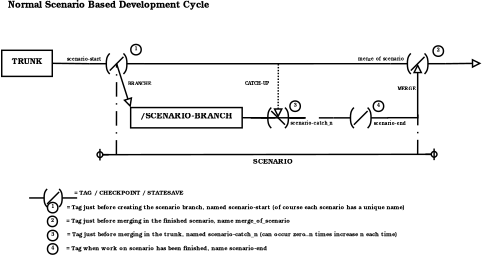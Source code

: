 <?xml version="1.0" encoding="UTF-8"?>
<dia:diagram xmlns:dia="http://www.lysator.liu.se/~alla/dia/"><dia:layer name="Background" visible="true"><dia:object type="Standard - Line" version="0" id="O0"><dia:attribute name="obj_pos"><dia:point val="1.826,4.96"/></dia:attribute><dia:attribute name="obj_bb"><dia:rectangle val="1.776,4.91;4.423,5.037"/></dia:attribute><dia:attribute name="conn_endpoints"><dia:point val="1.826,4.96"/><dia:point val="4.372,4.986"/></dia:attribute><dia:attribute name="numcp"><dia:int val="1"/></dia:attribute><dia:attribute name="line_width"><dia:real val="0.1"/></dia:attribute><dia:connections><dia:connection handle="0" to="O4" connection="8"/><dia:connection handle="1" to="O3" connection="0"/></dia:connections></dia:object><dia:object type="Standard - Line" version="0" id="O1"><dia:attribute name="obj_pos"><dia:point val="7.232,8.01"/></dia:attribute><dia:attribute name="obj_bb"><dia:rectangle val="6.2,4.924;7.723,8.21"/></dia:attribute><dia:attribute name="conn_endpoints"><dia:point val="7.232,8.01"/><dia:point val="6.263,4.986"/></dia:attribute><dia:attribute name="numcp"><dia:int val="1"/></dia:attribute><dia:attribute name="line_width"><dia:real val="0.1"/></dia:attribute><dia:attribute name="start_arrow"><dia:enum val="2"/></dia:attribute><dia:attribute name="start_arrow_length"><dia:real val="0.5"/></dia:attribute><dia:attribute name="start_arrow_width"><dia:real val="0.5"/></dia:attribute><dia:connections><dia:connection handle="0" to="O5" connection="0"/><dia:connection handle="1" to="O3" connection="2"/></dia:connections></dia:object><dia:object type="Standard - Line" version="0" id="O2"><dia:attribute name="obj_pos"><dia:point val="8.154,4.986"/></dia:attribute><dia:attribute name="obj_bb"><dia:rectangle val="8.104,4.935;25.19,5.037"/></dia:attribute><dia:attribute name="conn_endpoints"><dia:point val="8.154,4.986"/><dia:point val="25.14,4.985"/></dia:attribute><dia:attribute name="numcp"><dia:int val="10"/></dia:attribute><dia:attribute name="line_width"><dia:real val="0.1"/></dia:attribute><dia:connections><dia:connection handle="0" to="O3" connection="1"/><dia:connection handle="1" to="O13" connection="0"/></dia:connections></dia:object><dia:object type="LADDER - outnot" version="0" id="O3"><dia:attribute name="obj_pos"><dia:point val="4.372,2.15"/></dia:attribute><dia:attribute name="obj_bb"><dia:rectangle val="4.322,2.1;8.204,5.982"/></dia:attribute><dia:attribute name="elem_corner"><dia:point val="4.372,2.15"/></dia:attribute><dia:attribute name="elem_width"><dia:real val="3.781"/></dia:attribute><dia:attribute name="elem_height"><dia:real val="3.781"/></dia:attribute><dia:attribute name="border_width"><dia:real val="0.1"/></dia:attribute><dia:attribute name="show_background"><dia:boolean val="true"/></dia:attribute><dia:attribute name="flip_horizontal"><dia:boolean val="false"/></dia:attribute><dia:attribute name="flip_vertical"><dia:boolean val="false"/></dia:attribute><dia:attribute name="padding"><dia:real val="0.354"/></dia:attribute><dia:attribute name="text"><dia:composite type="text"><dia:attribute name="string"><dia:string>##</dia:string></dia:attribute><dia:attribute name="font"><dia:font name="Bookman-Demi"/></dia:attribute><dia:attribute name="height"><dia:real val="0.6"/></dia:attribute><dia:attribute name="pos"><dia:point val="6.263,3.701"/></dia:attribute><dia:attribute name="color"><dia:color val="#000000"/></dia:attribute><dia:attribute name="alignment"><dia:enum val="1"/></dia:attribute></dia:composite></dia:attribute></dia:object><dia:object type="Flowchart - Box" version="0" id="O4"><dia:attribute name="obj_pos"><dia:point val="-1.661,4.06"/></dia:attribute><dia:attribute name="obj_bb"><dia:rectangle val="-1.711,4.01;1.876,5.91"/></dia:attribute><dia:attribute name="elem_corner"><dia:point val="-1.661,4.06"/></dia:attribute><dia:attribute name="elem_width"><dia:real val="3.487"/></dia:attribute><dia:attribute name="elem_height"><dia:real val="1.8"/></dia:attribute><dia:attribute name="border_width"><dia:real val="0.1"/></dia:attribute><dia:attribute name="show_background"><dia:boolean val="true"/></dia:attribute><dia:attribute name="padding"><dia:real val="0.5"/></dia:attribute><dia:attribute name="text"><dia:composite type="text"><dia:attribute name="string"><dia:string>#TRUNK#</dia:string></dia:attribute><dia:attribute name="font"><dia:font name="Bookman-Demi"/></dia:attribute><dia:attribute name="height"><dia:real val="0.7"/></dia:attribute><dia:attribute name="pos"><dia:point val="0.083,5.17"/></dia:attribute><dia:attribute name="color"><dia:color val="#000000"/></dia:attribute><dia:attribute name="alignment"><dia:enum val="1"/></dia:attribute></dia:composite></dia:attribute></dia:object><dia:object type="Flowchart - Box" version="0" id="O5"><dia:attribute name="obj_pos"><dia:point val="7.232,8.01"/></dia:attribute><dia:attribute name="obj_bb"><dia:rectangle val="7.182,7.96;14.973,9.46"/></dia:attribute><dia:attribute name="elem_corner"><dia:point val="7.232,8.01"/></dia:attribute><dia:attribute name="elem_width"><dia:real val="7.692"/></dia:attribute><dia:attribute name="elem_height"><dia:real val="1.4"/></dia:attribute><dia:attribute name="border_width"><dia:real val="0.1"/></dia:attribute><dia:attribute name="show_background"><dia:boolean val="true"/></dia:attribute><dia:attribute name="padding"><dia:real val="0.3"/></dia:attribute><dia:attribute name="text"><dia:composite type="text"><dia:attribute name="string"><dia:string>#/SCENARIO-BRANCH#</dia:string></dia:attribute><dia:attribute name="font"><dia:font name="Bookman-Demi"/></dia:attribute><dia:attribute name="height"><dia:real val="0.7"/></dia:attribute><dia:attribute name="pos"><dia:point val="11.078,8.92"/></dia:attribute><dia:attribute name="color"><dia:color val="#000000"/></dia:attribute><dia:attribute name="alignment"><dia:enum val="1"/></dia:attribute></dia:composite></dia:attribute></dia:object><dia:object type="LADDER - outnot" version="0" id="O6"><dia:attribute name="obj_pos"><dia:point val="15.514,5.885"/></dia:attribute><dia:attribute name="obj_bb"><dia:rectangle val="15.464,5.835;19.345,9.716"/></dia:attribute><dia:attribute name="elem_corner"><dia:point val="15.514,5.885"/></dia:attribute><dia:attribute name="elem_width"><dia:real val="3.781"/></dia:attribute><dia:attribute name="elem_height"><dia:real val="3.781"/></dia:attribute><dia:attribute name="border_width"><dia:real val="0.1"/></dia:attribute><dia:attribute name="show_background"><dia:boolean val="true"/></dia:attribute><dia:attribute name="flip_horizontal"><dia:boolean val="true"/></dia:attribute><dia:attribute name="flip_vertical"><dia:boolean val="false"/></dia:attribute><dia:attribute name="padding"><dia:real val="0.354"/></dia:attribute><dia:attribute name="text"><dia:composite type="text"><dia:attribute name="string"><dia:string>##</dia:string></dia:attribute><dia:attribute name="font"><dia:font name="Bookman-Demi"/></dia:attribute><dia:attribute name="height"><dia:real val="0.6"/></dia:attribute><dia:attribute name="pos"><dia:point val="17.404,7.436"/></dia:attribute><dia:attribute name="color"><dia:color val="#000000"/></dia:attribute><dia:attribute name="alignment"><dia:enum val="1"/></dia:attribute></dia:composite></dia:attribute></dia:object><dia:object type="Standard - Line" version="0" id="O7"><dia:attribute name="obj_pos"><dia:point val="19.295,8.721"/></dia:attribute><dia:attribute name="obj_bb"><dia:rectangle val="14.873,8.66;19.345,8.771"/></dia:attribute><dia:attribute name="conn_endpoints"><dia:point val="19.295,8.721"/><dia:point val="14.923,8.71"/></dia:attribute><dia:attribute name="numcp"><dia:int val="1"/></dia:attribute><dia:attribute name="line_width"><dia:real val="0.1"/></dia:attribute><dia:connections><dia:connection handle="0" to="O6" connection="0"/><dia:connection handle="1" to="O5" connection="8"/></dia:connections></dia:object><dia:object type="LADDER - outnot" version="0" id="O8"><dia:attribute name="obj_pos"><dia:point val="21.214,5.885"/></dia:attribute><dia:attribute name="obj_bb"><dia:rectangle val="21.164,5.835;25.045,9.716"/></dia:attribute><dia:attribute name="elem_corner"><dia:point val="21.214,5.885"/></dia:attribute><dia:attribute name="elem_width"><dia:real val="3.781"/></dia:attribute><dia:attribute name="elem_height"><dia:real val="3.781"/></dia:attribute><dia:attribute name="border_width"><dia:real val="0.1"/></dia:attribute><dia:attribute name="show_background"><dia:boolean val="true"/></dia:attribute><dia:attribute name="flip_horizontal"><dia:boolean val="false"/></dia:attribute><dia:attribute name="flip_vertical"><dia:boolean val="false"/></dia:attribute><dia:attribute name="padding"><dia:real val="0.354"/></dia:attribute><dia:attribute name="text"><dia:composite type="text"><dia:attribute name="string"><dia:string>##</dia:string></dia:attribute><dia:attribute name="font"><dia:font name="Bookman-Demi"/></dia:attribute><dia:attribute name="height"><dia:real val="0.6"/></dia:attribute><dia:attribute name="pos"><dia:point val="23.104,7.436"/></dia:attribute><dia:attribute name="color"><dia:color val="#000000"/></dia:attribute><dia:attribute name="alignment"><dia:enum val="1"/></dia:attribute></dia:composite></dia:attribute></dia:object><dia:object type="Standard - Line" version="0" id="O9"><dia:attribute name="obj_pos"><dia:point val="21.214,8.721"/></dia:attribute><dia:attribute name="obj_bb"><dia:rectangle val="15.464,8.671;21.264,8.771"/></dia:attribute><dia:attribute name="conn_endpoints"><dia:point val="21.214,8.721"/><dia:point val="15.514,8.721"/></dia:attribute><dia:attribute name="numcp"><dia:int val="1"/></dia:attribute><dia:attribute name="line_width"><dia:real val="0.1"/></dia:attribute><dia:attribute name="line_style"><dia:enum val="1"/></dia:attribute><dia:connections><dia:connection handle="0" to="O8" connection="0"/><dia:connection handle="1" to="O6" connection="1"/></dia:connections></dia:object><dia:object type="Standard - Text" version="0" id="O10"><dia:attribute name="obj_pos"><dia:point val="17.047,11.88"/></dia:attribute><dia:attribute name="obj_bb"><dia:rectangle val="15.493,11.35;18.651,12.1"/></dia:attribute><dia:attribute name="text"><dia:composite type="text"><dia:attribute name="string"><dia:string>#SCENARIO#</dia:string></dia:attribute><dia:attribute name="font"><dia:font name="Bookman-Demi"/></dia:attribute><dia:attribute name="height"><dia:real val="0.6"/></dia:attribute><dia:attribute name="pos"><dia:point val="17.047,11.88"/></dia:attribute><dia:attribute name="color"><dia:color val="#000000"/></dia:attribute><dia:attribute name="alignment"><dia:enum val="1"/></dia:attribute></dia:composite></dia:attribute></dia:object><dia:object type="Standard - Line" version="0" id="O11"><dia:attribute name="obj_pos"><dia:point val="6.249,11.258"/></dia:attribute><dia:attribute name="obj_bb"><dia:rectangle val="6.199,4.936;6.313,11.309"/></dia:attribute><dia:attribute name="conn_endpoints"><dia:point val="6.249,11.258"/><dia:point val="6.263,4.986"/></dia:attribute><dia:attribute name="numcp"><dia:int val="7"/></dia:attribute><dia:attribute name="line_width"><dia:real val="0.1"/></dia:attribute><dia:attribute name="line_style"><dia:enum val="2"/></dia:attribute><dia:connections><dia:connection handle="0" to="O18" connection="0"/><dia:connection handle="1" to="O3" connection="2"/></dia:connections></dia:object><dia:object type="Standard - Line" version="0" id="O12"><dia:attribute name="obj_pos"><dia:point val="27.029,11.236"/></dia:attribute><dia:attribute name="obj_bb"><dia:rectangle val="26.979,8.435;27.089,11.287"/></dia:attribute><dia:attribute name="conn_endpoints"><dia:point val="27.029,11.236"/><dia:point val="27.039,8.485"/></dia:attribute><dia:attribute name="numcp"><dia:int val="1"/></dia:attribute><dia:attribute name="line_width"><dia:real val="0.1"/></dia:attribute><dia:attribute name="line_style"><dia:enum val="2"/></dia:attribute><dia:connections><dia:connection handle="0" to="O18" connection="15"/></dia:connections></dia:object><dia:object type="LADDER - outnot" version="0" id="O13"><dia:attribute name="obj_pos"><dia:point val="25.14,2.149"/></dia:attribute><dia:attribute name="obj_bb"><dia:rectangle val="25.09,2.099;28.971,5.98"/></dia:attribute><dia:attribute name="elem_corner"><dia:point val="25.14,2.149"/></dia:attribute><dia:attribute name="elem_width"><dia:real val="3.781"/></dia:attribute><dia:attribute name="elem_height"><dia:real val="3.781"/></dia:attribute><dia:attribute name="border_width"><dia:real val="0.1"/></dia:attribute><dia:attribute name="show_background"><dia:boolean val="true"/></dia:attribute><dia:attribute name="flip_horizontal"><dia:boolean val="false"/></dia:attribute><dia:attribute name="flip_vertical"><dia:boolean val="false"/></dia:attribute><dia:attribute name="padding"><dia:real val="0.354"/></dia:attribute><dia:attribute name="text"><dia:composite type="text"><dia:attribute name="string"><dia:string>##</dia:string></dia:attribute><dia:attribute name="font"><dia:font name="Bookman-Demi"/></dia:attribute><dia:attribute name="height"><dia:real val="0.6"/></dia:attribute><dia:attribute name="pos"><dia:point val="27.03,3.7"/></dia:attribute><dia:attribute name="color"><dia:color val="#000000"/></dia:attribute><dia:attribute name="alignment"><dia:enum val="1"/></dia:attribute></dia:composite></dia:attribute></dia:object><dia:object type="Standard - Line" version="0" id="O14"><dia:attribute name="obj_pos"><dia:point val="31.425,4.96"/></dia:attribute><dia:attribute name="obj_bb"><dia:rectangle val="28.871,4.46;31.48,5.46"/></dia:attribute><dia:attribute name="conn_endpoints"><dia:point val="31.425,4.96"/><dia:point val="28.921,4.985"/></dia:attribute><dia:attribute name="numcp"><dia:int val="1"/></dia:attribute><dia:attribute name="line_width"><dia:real val="0.1"/></dia:attribute><dia:attribute name="start_arrow"><dia:enum val="2"/></dia:attribute><dia:attribute name="start_arrow_length"><dia:real val="0.5"/></dia:attribute><dia:attribute name="start_arrow_width"><dia:real val="0.5"/></dia:attribute><dia:connections><dia:connection handle="1" to="O13" connection="1"/></dia:connections></dia:object><dia:object type="Standard - Text" version="0" id="O15"><dia:attribute name="obj_pos"><dia:point val="26.251,6.832"/></dia:attribute><dia:attribute name="obj_bb"><dia:rectangle val="25.527,6.462;27.024,7.012"/></dia:attribute><dia:attribute name="text"><dia:composite type="text"><dia:attribute name="string"><dia:string>#MERGE#</dia:string></dia:attribute><dia:attribute name="font"><dia:font name="Bookman-Demi"/></dia:attribute><dia:attribute name="height"><dia:real val="0.4"/></dia:attribute><dia:attribute name="pos"><dia:point val="26.251,6.832"/></dia:attribute><dia:attribute name="color"><dia:color val="#000000"/></dia:attribute><dia:attribute name="alignment"><dia:enum val="1"/></dia:attribute></dia:composite></dia:attribute></dia:object><dia:object type="Standard - Text" version="0" id="O16"><dia:attribute name="obj_pos"><dia:point val="7.844,6.482"/></dia:attribute><dia:attribute name="obj_bb"><dia:rectangle val="6.876,6.162;8.812,6.562"/></dia:attribute><dia:attribute name="text"><dia:composite type="text"><dia:attribute name="string"><dia:string>#BRANCHE#</dia:string></dia:attribute><dia:attribute name="font"><dia:font name="Bookman-Demi"/></dia:attribute><dia:attribute name="height"><dia:real val="0.4"/></dia:attribute><dia:attribute name="pos"><dia:point val="7.844,6.482"/></dia:attribute><dia:attribute name="color"><dia:color val="#000000"/></dia:attribute><dia:attribute name="alignment"><dia:enum val="1"/></dia:attribute></dia:composite></dia:attribute></dia:object><dia:object type="Standard - Text" version="0" id="O17"><dia:attribute name="obj_pos"><dia:point val="5.7,1.125"/></dia:attribute><dia:attribute name="obj_bb"><dia:rectangle val="-2.075,0.435;13.525,1.385"/></dia:attribute><dia:attribute name="text"><dia:composite type="text"><dia:attribute name="string"><dia:string>#Normal Scenario Based Development Cycle#</dia:string></dia:attribute><dia:attribute name="font"><dia:font name="Bookman-Demi"/></dia:attribute><dia:attribute name="height"><dia:real val="0.8"/></dia:attribute><dia:attribute name="pos"><dia:point val="5.7,1.125"/></dia:attribute><dia:attribute name="color"><dia:color val="#000000"/></dia:attribute><dia:attribute name="alignment"><dia:enum val="1"/></dia:attribute></dia:composite></dia:attribute></dia:object><dia:object type="Standard - Line" version="0" id="O18"><dia:attribute name="obj_pos"><dia:point val="4.864,11.26"/></dia:attribute><dia:attribute name="obj_bb"><dia:rectangle val="4.813,10.435;28.465,12.06"/></dia:attribute><dia:attribute name="conn_endpoints"><dia:point val="4.864,11.26"/><dia:point val="28.414,11.235"/></dia:attribute><dia:attribute name="numcp"><dia:int val="16"/></dia:attribute><dia:attribute name="line_width"><dia:real val="0.1"/></dia:attribute><dia:attribute name="start_arrow"><dia:enum val="14"/></dia:attribute><dia:attribute name="start_arrow_length"><dia:real val="0.8"/></dia:attribute><dia:attribute name="start_arrow_width"><dia:real val="0.8"/></dia:attribute><dia:attribute name="end_arrow"><dia:enum val="14"/></dia:attribute><dia:attribute name="end_arrow_length"><dia:real val="0.8"/></dia:attribute><dia:attribute name="end_arrow_width"><dia:real val="0.8"/></dia:attribute></dia:object><dia:object type="Standard - Line" version="0" id="O19"><dia:attribute name="obj_pos"><dia:point val="17.404,8.721"/></dia:attribute><dia:attribute name="obj_bb"><dia:rectangle val="16.904,4.935;17.904,8.773"/></dia:attribute><dia:attribute name="conn_endpoints"><dia:point val="17.404,8.721"/><dia:point val="17.419,4.986"/></dia:attribute><dia:attribute name="numcp"><dia:int val="1"/></dia:attribute><dia:attribute name="line_width"><dia:real val="0.1"/></dia:attribute><dia:attribute name="line_style"><dia:enum val="4"/></dia:attribute><dia:attribute name="start_arrow"><dia:enum val="2"/></dia:attribute><dia:attribute name="start_arrow_length"><dia:real val="0.5"/></dia:attribute><dia:attribute name="start_arrow_width"><dia:real val="0.5"/></dia:attribute><dia:connections><dia:connection handle="0" to="O6" connection="2"/><dia:connection handle="1" to="O2" connection="5"/></dia:connections></dia:object><dia:object type="Standard - Text" version="0" id="O20"><dia:attribute name="obj_pos"><dia:point val="15.94,6.457"/></dia:attribute><dia:attribute name="obj_bb"><dia:rectangle val="14.915,6.087;17.015,6.637"/></dia:attribute><dia:attribute name="text"><dia:composite type="text"><dia:attribute name="string"><dia:string>#CATCH-UP#</dia:string></dia:attribute><dia:attribute name="font"><dia:font name="Bookman-Demi"/></dia:attribute><dia:attribute name="height"><dia:real val="0.4"/></dia:attribute><dia:attribute name="pos"><dia:point val="15.94,6.457"/></dia:attribute><dia:attribute name="color"><dia:color val="#000000"/></dia:attribute><dia:attribute name="alignment"><dia:enum val="1"/></dia:attribute></dia:composite></dia:attribute></dia:object><dia:object type="LADDER - outnot" version="0" id="O21"><dia:attribute name="obj_pos"><dia:point val="0.918,12.45"/></dia:attribute><dia:attribute name="obj_bb"><dia:rectangle val="0.868,12.4;2.902,14.434"/></dia:attribute><dia:attribute name="elem_corner"><dia:point val="0.918,12.45"/></dia:attribute><dia:attribute name="elem_width"><dia:real val="1.934"/></dia:attribute><dia:attribute name="elem_height"><dia:real val="1.934"/></dia:attribute><dia:attribute name="border_width"><dia:real val="0.1"/></dia:attribute><dia:attribute name="show_background"><dia:boolean val="true"/></dia:attribute><dia:attribute name="flip_horizontal"><dia:boolean val="false"/></dia:attribute><dia:attribute name="flip_vertical"><dia:boolean val="false"/></dia:attribute><dia:attribute name="padding"><dia:real val="0.354"/></dia:attribute><dia:attribute name="text"><dia:composite type="text"><dia:attribute name="string"><dia:string>##</dia:string></dia:attribute><dia:attribute name="font"><dia:font name="Bookman-Demi"/></dia:attribute><dia:attribute name="height"><dia:real val="0.6"/></dia:attribute><dia:attribute name="pos"><dia:point val="1.885,13.331"/></dia:attribute><dia:attribute name="color"><dia:color val="#000000"/></dia:attribute><dia:attribute name="alignment"><dia:enum val="1"/></dia:attribute></dia:composite></dia:attribute></dia:object><dia:object type="Standard - Text" version="0" id="O22"><dia:attribute name="obj_pos"><dia:point val="7.095,14.03"/></dia:attribute><dia:attribute name="obj_bb"><dia:rectangle val="2.857,13.58;11.383,14.23"/></dia:attribute><dia:attribute name="text"><dia:composite type="text"><dia:attribute name="string"><dia:string>#= TAG / CHECKPOINT / STATESAVE#</dia:string></dia:attribute><dia:attribute name="font"><dia:font name="Bookman-Demi"/></dia:attribute><dia:attribute name="height"><dia:real val="0.5"/></dia:attribute><dia:attribute name="pos"><dia:point val="7.095,14.03"/></dia:attribute><dia:attribute name="color"><dia:color val="#000000"/></dia:attribute><dia:attribute name="alignment"><dia:enum val="1"/></dia:attribute></dia:composite></dia:attribute></dia:object><dia:object type="Flowchart - Ellipse" version="0" id="O23"><dia:attribute name="obj_pos"><dia:point val="7.243,3.658"/></dia:attribute><dia:attribute name="obj_bb"><dia:rectangle val="7.193,3.607;8.01,4.424"/></dia:attribute><dia:attribute name="elem_corner"><dia:point val="7.243,3.658"/></dia:attribute><dia:attribute name="elem_width"><dia:real val="0.717"/></dia:attribute><dia:attribute name="elem_height"><dia:real val="0.717"/></dia:attribute><dia:attribute name="border_width"><dia:real val="0.1"/></dia:attribute><dia:attribute name="show_background"><dia:boolean val="true"/></dia:attribute><dia:attribute name="padding"><dia:real val="0"/></dia:attribute><dia:attribute name="text"><dia:composite type="text"><dia:attribute name="string"><dia:string>#1#</dia:string></dia:attribute><dia:attribute name="font"><dia:font name="Bookman-Demi"/></dia:attribute><dia:attribute name="height"><dia:real val="0.4"/></dia:attribute><dia:attribute name="pos"><dia:point val="7.601,4.136"/></dia:attribute><dia:attribute name="color"><dia:color val="#000000"/></dia:attribute><dia:attribute name="alignment"><dia:enum val="1"/></dia:attribute></dia:composite></dia:attribute></dia:object><dia:object type="Flowchart - Ellipse" version="0" id="O24"><dia:attribute name="obj_pos"><dia:point val="28.093,3.757"/></dia:attribute><dia:attribute name="obj_bb"><dia:rectangle val="28.043,3.708;28.86,4.524"/></dia:attribute><dia:attribute name="elem_corner"><dia:point val="28.093,3.757"/></dia:attribute><dia:attribute name="elem_width"><dia:real val="0.717"/></dia:attribute><dia:attribute name="elem_height"><dia:real val="0.717"/></dia:attribute><dia:attribute name="border_width"><dia:real val="0.1"/></dia:attribute><dia:attribute name="show_background"><dia:boolean val="true"/></dia:attribute><dia:attribute name="padding"><dia:real val="0"/></dia:attribute><dia:attribute name="text"><dia:composite type="text"><dia:attribute name="string"><dia:string>#2#</dia:string></dia:attribute><dia:attribute name="font"><dia:font name="Bookman-Demi"/></dia:attribute><dia:attribute name="height"><dia:real val="0.4"/></dia:attribute><dia:attribute name="pos"><dia:point val="28.451,4.236"/></dia:attribute><dia:attribute name="color"><dia:color val="#000000"/></dia:attribute><dia:attribute name="alignment"><dia:enum val="1"/></dia:attribute></dia:composite></dia:attribute></dia:object><dia:object type="Flowchart - Ellipse" version="0" id="O25"><dia:attribute name="obj_pos"><dia:point val="18.218,7.558"/></dia:attribute><dia:attribute name="obj_bb"><dia:rectangle val="18.168,7.508;18.985,8.324"/></dia:attribute><dia:attribute name="elem_corner"><dia:point val="18.218,7.558"/></dia:attribute><dia:attribute name="elem_width"><dia:real val="0.717"/></dia:attribute><dia:attribute name="elem_height"><dia:real val="0.717"/></dia:attribute><dia:attribute name="border_width"><dia:real val="0.1"/></dia:attribute><dia:attribute name="show_background"><dia:boolean val="true"/></dia:attribute><dia:attribute name="padding"><dia:real val="0"/></dia:attribute><dia:attribute name="text"><dia:composite type="text"><dia:attribute name="string"><dia:string>#3#</dia:string></dia:attribute><dia:attribute name="font"><dia:font name="Bookman-Demi"/></dia:attribute><dia:attribute name="height"><dia:real val="0.4"/></dia:attribute><dia:attribute name="pos"><dia:point val="18.576,8.036"/></dia:attribute><dia:attribute name="color"><dia:color val="#000000"/></dia:attribute><dia:attribute name="alignment"><dia:enum val="1"/></dia:attribute></dia:composite></dia:attribute></dia:object><dia:object type="Flowchart - Ellipse" version="0" id="O26"><dia:attribute name="obj_pos"><dia:point val="23.968,7.558"/></dia:attribute><dia:attribute name="obj_bb"><dia:rectangle val="23.918,7.508;24.735,8.324"/></dia:attribute><dia:attribute name="elem_corner"><dia:point val="23.968,7.558"/></dia:attribute><dia:attribute name="elem_width"><dia:real val="0.717"/></dia:attribute><dia:attribute name="elem_height"><dia:real val="0.717"/></dia:attribute><dia:attribute name="border_width"><dia:real val="0.1"/></dia:attribute><dia:attribute name="show_background"><dia:boolean val="true"/></dia:attribute><dia:attribute name="padding"><dia:real val="0"/></dia:attribute><dia:attribute name="text"><dia:composite type="text"><dia:attribute name="string"><dia:string>#4#</dia:string></dia:attribute><dia:attribute name="font"><dia:font name="Bookman-Demi"/></dia:attribute><dia:attribute name="height"><dia:real val="0.4"/></dia:attribute><dia:attribute name="pos"><dia:point val="24.326,8.036"/></dia:attribute><dia:attribute name="color"><dia:color val="#000000"/></dia:attribute><dia:attribute name="alignment"><dia:enum val="1"/></dia:attribute></dia:composite></dia:attribute></dia:object><dia:object type="Standard - Text" version="0" id="O27"><dia:attribute name="obj_pos"><dia:point val="4.006,4.777"/></dia:attribute><dia:attribute name="obj_bb"><dia:rectangle val="2.787,4.407;5.274,4.957"/></dia:attribute><dia:attribute name="text"><dia:composite type="text"><dia:attribute name="string"><dia:string>#scenario-start#</dia:string></dia:attribute><dia:attribute name="font"><dia:font name="Bookman-Demi"/></dia:attribute><dia:attribute name="height"><dia:real val="0.4"/></dia:attribute><dia:attribute name="pos"><dia:point val="4.006,4.777"/></dia:attribute><dia:attribute name="color"><dia:color val="#000000"/></dia:attribute><dia:attribute name="alignment"><dia:enum val="1"/></dia:attribute></dia:composite></dia:attribute></dia:object><dia:object type="Standard - Text" version="0" id="O28"><dia:attribute name="obj_pos"><dia:point val="24.5,4.76"/></dia:attribute><dia:attribute name="obj_bb"><dia:rectangle val="22.793,4.39;26.257,4.94"/></dia:attribute><dia:attribute name="text"><dia:composite type="text"><dia:attribute name="string"><dia:string>#merge_of_scenario#</dia:string></dia:attribute><dia:attribute name="font"><dia:font name="Bookman-Demi"/></dia:attribute><dia:attribute name="height"><dia:real val="0.4"/></dia:attribute><dia:attribute name="pos"><dia:point val="24.5,4.76"/></dia:attribute><dia:attribute name="color"><dia:color val="#000000"/></dia:attribute><dia:attribute name="alignment"><dia:enum val="1"/></dia:attribute></dia:composite></dia:attribute></dia:object><dia:object type="Flowchart - Ellipse" version="0" id="O29"><dia:attribute name="obj_pos"><dia:point val="1.495,14.555"/></dia:attribute><dia:attribute name="obj_bb"><dia:rectangle val="1.445,14.505;2.262,15.322"/></dia:attribute><dia:attribute name="elem_corner"><dia:point val="1.495,14.555"/></dia:attribute><dia:attribute name="elem_width"><dia:real val="0.717"/></dia:attribute><dia:attribute name="elem_height"><dia:real val="0.717"/></dia:attribute><dia:attribute name="border_width"><dia:real val="0.1"/></dia:attribute><dia:attribute name="show_background"><dia:boolean val="true"/></dia:attribute><dia:attribute name="padding"><dia:real val="0"/></dia:attribute><dia:attribute name="text"><dia:composite type="text"><dia:attribute name="string"><dia:string>#1#</dia:string></dia:attribute><dia:attribute name="font"><dia:font name="Bookman-Demi"/></dia:attribute><dia:attribute name="height"><dia:real val="0.4"/></dia:attribute><dia:attribute name="pos"><dia:point val="1.854,15.034"/></dia:attribute><dia:attribute name="color"><dia:color val="#000000"/></dia:attribute><dia:attribute name="alignment"><dia:enum val="1"/></dia:attribute></dia:composite></dia:attribute></dia:object><dia:object type="Flowchart - Ellipse" version="0" id="O30"><dia:attribute name="obj_pos"><dia:point val="1.495,15.505"/></dia:attribute><dia:attribute name="obj_bb"><dia:rectangle val="1.445,15.455;2.227,16.272"/></dia:attribute><dia:attribute name="elem_corner"><dia:point val="1.495,15.505"/></dia:attribute><dia:attribute name="elem_width"><dia:real val="0.682"/></dia:attribute><dia:attribute name="elem_height"><dia:real val="0.717"/></dia:attribute><dia:attribute name="border_width"><dia:real val="0.1"/></dia:attribute><dia:attribute name="show_background"><dia:boolean val="true"/></dia:attribute><dia:attribute name="padding"><dia:real val="0"/></dia:attribute><dia:attribute name="text"><dia:composite type="text"><dia:attribute name="string"><dia:string>#2#</dia:string></dia:attribute><dia:attribute name="font"><dia:font name="Bookman-Demi"/></dia:attribute><dia:attribute name="height"><dia:real val="0.4"/></dia:attribute><dia:attribute name="pos"><dia:point val="1.836,15.983"/></dia:attribute><dia:attribute name="color"><dia:color val="#000000"/></dia:attribute><dia:attribute name="alignment"><dia:enum val="1"/></dia:attribute></dia:composite></dia:attribute></dia:object><dia:object type="Flowchart - Ellipse" version="0" id="O31"><dia:attribute name="obj_pos"><dia:point val="1.495,16.48"/></dia:attribute><dia:attribute name="obj_bb"><dia:rectangle val="1.445,16.43;2.262,17.247"/></dia:attribute><dia:attribute name="elem_corner"><dia:point val="1.495,16.48"/></dia:attribute><dia:attribute name="elem_width"><dia:real val="0.717"/></dia:attribute><dia:attribute name="elem_height"><dia:real val="0.717"/></dia:attribute><dia:attribute name="border_width"><dia:real val="0.1"/></dia:attribute><dia:attribute name="show_background"><dia:boolean val="true"/></dia:attribute><dia:attribute name="padding"><dia:real val="0"/></dia:attribute><dia:attribute name="text"><dia:composite type="text"><dia:attribute name="string"><dia:string>#3#</dia:string></dia:attribute><dia:attribute name="font"><dia:font name="Bookman-Demi"/></dia:attribute><dia:attribute name="height"><dia:real val="0.4"/></dia:attribute><dia:attribute name="pos"><dia:point val="1.854,16.959"/></dia:attribute><dia:attribute name="color"><dia:color val="#000000"/></dia:attribute><dia:attribute name="alignment"><dia:enum val="1"/></dia:attribute></dia:composite></dia:attribute></dia:object><dia:object type="Flowchart - Ellipse" version="0" id="O32"><dia:attribute name="obj_pos"><dia:point val="1.495,17.405"/></dia:attribute><dia:attribute name="obj_bb"><dia:rectangle val="1.445,17.355;2.262,18.172"/></dia:attribute><dia:attribute name="elem_corner"><dia:point val="1.495,17.405"/></dia:attribute><dia:attribute name="elem_width"><dia:real val="0.717"/></dia:attribute><dia:attribute name="elem_height"><dia:real val="0.717"/></dia:attribute><dia:attribute name="border_width"><dia:real val="0.1"/></dia:attribute><dia:attribute name="show_background"><dia:boolean val="true"/></dia:attribute><dia:attribute name="padding"><dia:real val="0"/></dia:attribute><dia:attribute name="text"><dia:composite type="text"><dia:attribute name="string"><dia:string>#4#</dia:string></dia:attribute><dia:attribute name="font"><dia:font name="Bookman-Demi"/></dia:attribute><dia:attribute name="height"><dia:real val="0.4"/></dia:attribute><dia:attribute name="pos"><dia:point val="1.854,17.884"/></dia:attribute><dia:attribute name="color"><dia:color val="#000000"/></dia:attribute><dia:attribute name="alignment"><dia:enum val="1"/></dia:attribute></dia:composite></dia:attribute></dia:object><dia:object type="Standard - Text" version="0" id="O33"><dia:attribute name="obj_pos"><dia:point val="19.703,9.2"/></dia:attribute><dia:attribute name="obj_bb"><dia:rectangle val="18.178,8.83;21.277,9.38"/></dia:attribute><dia:attribute name="text"><dia:composite type="text"><dia:attribute name="string"><dia:string>#scenario-catch_n#</dia:string></dia:attribute><dia:attribute name="font"><dia:font name="Bookman-Demi"/></dia:attribute><dia:attribute name="height"><dia:real val="0.4"/></dia:attribute><dia:attribute name="pos"><dia:point val="19.703,9.2"/></dia:attribute><dia:attribute name="color"><dia:color val="#000000"/></dia:attribute><dia:attribute name="alignment"><dia:enum val="1"/></dia:attribute></dia:composite></dia:attribute></dia:object><dia:object type="Standard - Text" version="0" id="O34"><dia:attribute name="obj_pos"><dia:point val="25.105,9.21"/></dia:attribute><dia:attribute name="obj_bb"><dia:rectangle val="23.95,8.84;26.31,9.39"/></dia:attribute><dia:attribute name="text"><dia:composite type="text"><dia:attribute name="string"><dia:string>#scenario-end#</dia:string></dia:attribute><dia:attribute name="font"><dia:font name="Bookman-Demi"/></dia:attribute><dia:attribute name="height"><dia:real val="0.4"/></dia:attribute><dia:attribute name="pos"><dia:point val="25.105,9.21"/></dia:attribute><dia:attribute name="color"><dia:color val="#000000"/></dia:attribute><dia:attribute name="alignment"><dia:enum val="1"/></dia:attribute></dia:composite></dia:attribute></dia:object><dia:object type="Standard - ZigZagLine" version="0" id="O35"><dia:attribute name="obj_pos"><dia:point val="24.995,8.721"/></dia:attribute><dia:attribute name="obj_bb"><dia:rectangle val="24.945,4.935;27.53,8.771"/></dia:attribute><dia:attribute name="orth_points"><dia:point val="24.995,8.721"/><dia:point val="24.995,8.71"/><dia:point val="27.03,8.71"/><dia:point val="27.03,4.985"/></dia:attribute><dia:attribute name="orth_orient"><dia:enum val="1"/><dia:enum val="0"/><dia:enum val="1"/></dia:attribute><dia:attribute name="line_width"><dia:real val="0.1"/></dia:attribute><dia:attribute name="end_arrow"><dia:enum val="2"/></dia:attribute><dia:attribute name="end_arrow_length"><dia:real val="0.5"/></dia:attribute><dia:attribute name="end_arrow_width"><dia:real val="0.5"/></dia:attribute><dia:connections><dia:connection handle="0" to="O8" connection="1"/><dia:connection handle="1" to="O13" connection="2"/></dia:connections></dia:object><dia:object type="Standard - Text" version="0" id="O36"><dia:attribute name="obj_pos"><dia:point val="14.472,15.03"/></dia:attribute><dia:attribute name="obj_bb"><dia:rectangle val="1.72,14.58;27.174,15.23"/></dia:attribute><dia:attribute name="text"><dia:composite type="text"><dia:attribute name="string"><dia:string>#= Tag just before creating the scenario branch, named scenario-start (of course each scenario has a unique name)#</dia:string></dia:attribute><dia:attribute name="font"><dia:font name="Bookman-Demi"/></dia:attribute><dia:attribute name="height"><dia:real val="0.5"/></dia:attribute><dia:attribute name="pos"><dia:point val="14.472,15.03"/></dia:attribute><dia:attribute name="color"><dia:color val="#000000"/></dia:attribute><dia:attribute name="alignment"><dia:enum val="1"/></dia:attribute></dia:composite></dia:attribute></dia:object><dia:object type="Standard - Text" version="0" id="O37"><dia:attribute name="obj_pos"><dia:point val="10.522,15.955"/></dia:attribute><dia:attribute name="obj_bb"><dia:rectangle val="2.06,15.505;19.034,16.155"/></dia:attribute><dia:attribute name="text"><dia:composite type="text"><dia:attribute name="string"><dia:string>#= Tag just before merging in the finished scenario, name merge_of_scenario#</dia:string></dia:attribute><dia:attribute name="font"><dia:font name="Bookman-Demi"/></dia:attribute><dia:attribute name="height"><dia:real val="0.5"/></dia:attribute><dia:attribute name="pos"><dia:point val="10.522,15.955"/></dia:attribute><dia:attribute name="color"><dia:color val="#000000"/></dia:attribute><dia:attribute name="alignment"><dia:enum val="1"/></dia:attribute></dia:composite></dia:attribute></dia:object><dia:object type="Standard - Text" version="0" id="O38"><dia:attribute name="obj_pos"><dia:point val="14.222,16.88"/></dia:attribute><dia:attribute name="obj_bb"><dia:rectangle val="1.96,16.43;26.534,17.08"/></dia:attribute><dia:attribute name="text"><dia:composite type="text"><dia:attribute name="string"><dia:string>#= Tag just before merging in the trunk, named scenario-catch_n (can occur zero..n times increase n each time)#</dia:string></dia:attribute><dia:attribute name="font"><dia:font name="Bookman-Demi"/></dia:attribute><dia:attribute name="height"><dia:real val="0.5"/></dia:attribute><dia:attribute name="pos"><dia:point val="14.222,16.88"/></dia:attribute><dia:attribute name="color"><dia:color val="#000000"/></dia:attribute><dia:attribute name="alignment"><dia:enum val="1"/></dia:attribute></dia:composite></dia:attribute></dia:object><dia:object type="Standard - Text" version="0" id="O39"><dia:attribute name="obj_pos"><dia:point val="9.722,17.855"/></dia:attribute><dia:attribute name="obj_bb"><dia:rectangle val="2.151,17.405;17.343,18.055"/></dia:attribute><dia:attribute name="text"><dia:composite type="text"><dia:attribute name="string"><dia:string>#= Tag when work on scenario has been finished, name scenario-end#</dia:string></dia:attribute><dia:attribute name="font"><dia:font name="Bookman-Demi"/></dia:attribute><dia:attribute name="height"><dia:real val="0.5"/></dia:attribute><dia:attribute name="pos"><dia:point val="9.722,17.855"/></dia:attribute><dia:attribute name="color"><dia:color val="#000000"/></dia:attribute><dia:attribute name="alignment"><dia:enum val="1"/></dia:attribute></dia:composite></dia:attribute></dia:object></dia:layer></dia:diagram>
